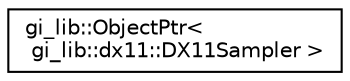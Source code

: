 digraph "Graphical Class Hierarchy"
{
  edge [fontname="Helvetica",fontsize="10",labelfontname="Helvetica",labelfontsize="10"];
  node [fontname="Helvetica",fontsize="10",shape=record];
  rankdir="LR";
  Node1 [label="gi_lib::ObjectPtr\<\l gi_lib::dx11::DX11Sampler \>",height=0.2,width=0.4,color="black", fillcolor="white", style="filled",URL="$classgi__lib_1_1_object_ptr.html"];
}

